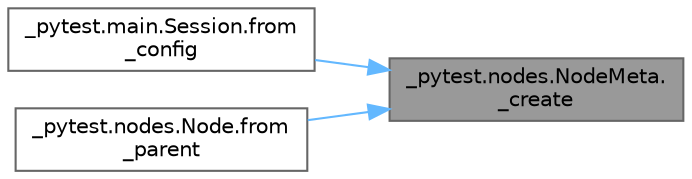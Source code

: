 digraph "_pytest.nodes.NodeMeta._create"
{
 // LATEX_PDF_SIZE
  bgcolor="transparent";
  edge [fontname=Helvetica,fontsize=10,labelfontname=Helvetica,labelfontsize=10];
  node [fontname=Helvetica,fontsize=10,shape=box,height=0.2,width=0.4];
  rankdir="RL";
  Node1 [id="Node000001",label="_pytest.nodes.NodeMeta.\l_create",height=0.2,width=0.4,color="gray40", fillcolor="grey60", style="filled", fontcolor="black",tooltip=" "];
  Node1 -> Node2 [id="edge1_Node000001_Node000002",dir="back",color="steelblue1",style="solid",tooltip=" "];
  Node2 [id="Node000002",label="_pytest.main.Session.from\l_config",height=0.2,width=0.4,color="grey40", fillcolor="white", style="filled",URL="$class__pytest_1_1main_1_1_session.html#ace7eadff3351021bc93f0dba191bad59",tooltip=" "];
  Node1 -> Node3 [id="edge2_Node000001_Node000003",dir="back",color="steelblue1",style="solid",tooltip=" "];
  Node3 [id="Node000003",label="_pytest.nodes.Node.from\l_parent",height=0.2,width=0.4,color="grey40", fillcolor="white", style="filled",URL="$class__pytest_1_1nodes_1_1_node.html#a11320d8aef34a42caa105c2f67ff20ac",tooltip=" "];
}
